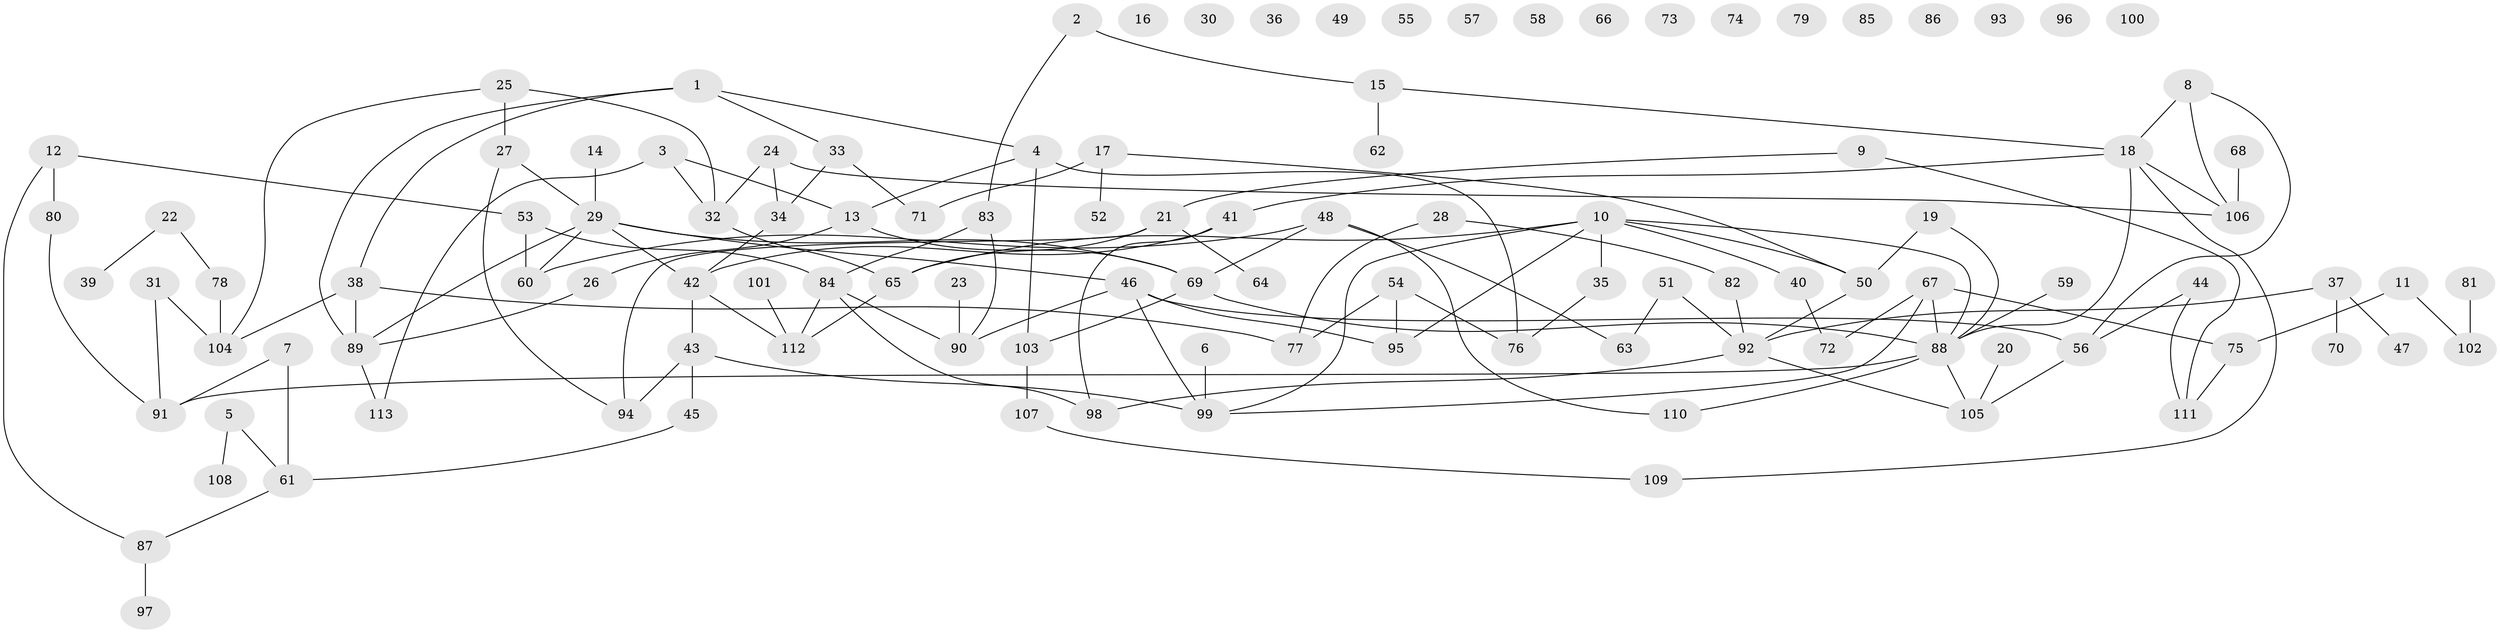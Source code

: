 // coarse degree distribution, {2: 0.2835820895522388, 1: 0.19402985074626866, 0: 0.23880597014925373, 5: 0.04477611940298507, 4: 0.11940298507462686, 3: 0.014925373134328358, 9: 0.029850746268656716, 7: 0.04477611940298507, 6: 0.014925373134328358, 8: 0.014925373134328358}
// Generated by graph-tools (version 1.1) at 2025/43/03/04/25 21:43:48]
// undirected, 113 vertices, 142 edges
graph export_dot {
graph [start="1"]
  node [color=gray90,style=filled];
  1;
  2;
  3;
  4;
  5;
  6;
  7;
  8;
  9;
  10;
  11;
  12;
  13;
  14;
  15;
  16;
  17;
  18;
  19;
  20;
  21;
  22;
  23;
  24;
  25;
  26;
  27;
  28;
  29;
  30;
  31;
  32;
  33;
  34;
  35;
  36;
  37;
  38;
  39;
  40;
  41;
  42;
  43;
  44;
  45;
  46;
  47;
  48;
  49;
  50;
  51;
  52;
  53;
  54;
  55;
  56;
  57;
  58;
  59;
  60;
  61;
  62;
  63;
  64;
  65;
  66;
  67;
  68;
  69;
  70;
  71;
  72;
  73;
  74;
  75;
  76;
  77;
  78;
  79;
  80;
  81;
  82;
  83;
  84;
  85;
  86;
  87;
  88;
  89;
  90;
  91;
  92;
  93;
  94;
  95;
  96;
  97;
  98;
  99;
  100;
  101;
  102;
  103;
  104;
  105;
  106;
  107;
  108;
  109;
  110;
  111;
  112;
  113;
  1 -- 4;
  1 -- 33;
  1 -- 38;
  1 -- 89;
  2 -- 15;
  2 -- 83;
  3 -- 13;
  3 -- 32;
  3 -- 113;
  4 -- 13;
  4 -- 76;
  4 -- 103;
  5 -- 61;
  5 -- 108;
  6 -- 99;
  7 -- 61;
  7 -- 91;
  8 -- 18;
  8 -- 56;
  8 -- 106;
  9 -- 21;
  9 -- 111;
  10 -- 35;
  10 -- 40;
  10 -- 50;
  10 -- 65;
  10 -- 88;
  10 -- 95;
  10 -- 99;
  11 -- 75;
  11 -- 102;
  12 -- 53;
  12 -- 80;
  12 -- 87;
  13 -- 26;
  13 -- 69;
  14 -- 29;
  15 -- 18;
  15 -- 62;
  17 -- 50;
  17 -- 52;
  17 -- 71;
  18 -- 41;
  18 -- 88;
  18 -- 106;
  18 -- 109;
  19 -- 50;
  19 -- 88;
  20 -- 105;
  21 -- 64;
  21 -- 65;
  21 -- 94;
  22 -- 39;
  22 -- 78;
  23 -- 90;
  24 -- 32;
  24 -- 34;
  24 -- 106;
  25 -- 27;
  25 -- 32;
  25 -- 104;
  26 -- 89;
  27 -- 29;
  27 -- 94;
  28 -- 77;
  28 -- 82;
  29 -- 42;
  29 -- 46;
  29 -- 60;
  29 -- 69;
  29 -- 89;
  31 -- 91;
  31 -- 104;
  32 -- 65;
  33 -- 34;
  33 -- 71;
  34 -- 42;
  35 -- 76;
  37 -- 47;
  37 -- 70;
  37 -- 92;
  38 -- 77;
  38 -- 89;
  38 -- 104;
  40 -- 72;
  41 -- 42;
  41 -- 98;
  42 -- 43;
  42 -- 112;
  43 -- 45;
  43 -- 94;
  43 -- 99;
  44 -- 56;
  44 -- 111;
  45 -- 61;
  46 -- 56;
  46 -- 90;
  46 -- 95;
  46 -- 99;
  48 -- 60;
  48 -- 63;
  48 -- 69;
  48 -- 110;
  50 -- 92;
  51 -- 63;
  51 -- 92;
  53 -- 60;
  53 -- 84;
  54 -- 76;
  54 -- 77;
  54 -- 95;
  56 -- 105;
  59 -- 88;
  61 -- 87;
  65 -- 112;
  67 -- 72;
  67 -- 75;
  67 -- 88;
  67 -- 99;
  68 -- 106;
  69 -- 88;
  69 -- 103;
  75 -- 111;
  78 -- 104;
  80 -- 91;
  81 -- 102;
  82 -- 92;
  83 -- 84;
  83 -- 90;
  84 -- 90;
  84 -- 98;
  84 -- 112;
  87 -- 97;
  88 -- 91;
  88 -- 105;
  88 -- 110;
  89 -- 113;
  92 -- 98;
  92 -- 105;
  101 -- 112;
  103 -- 107;
  107 -- 109;
}

